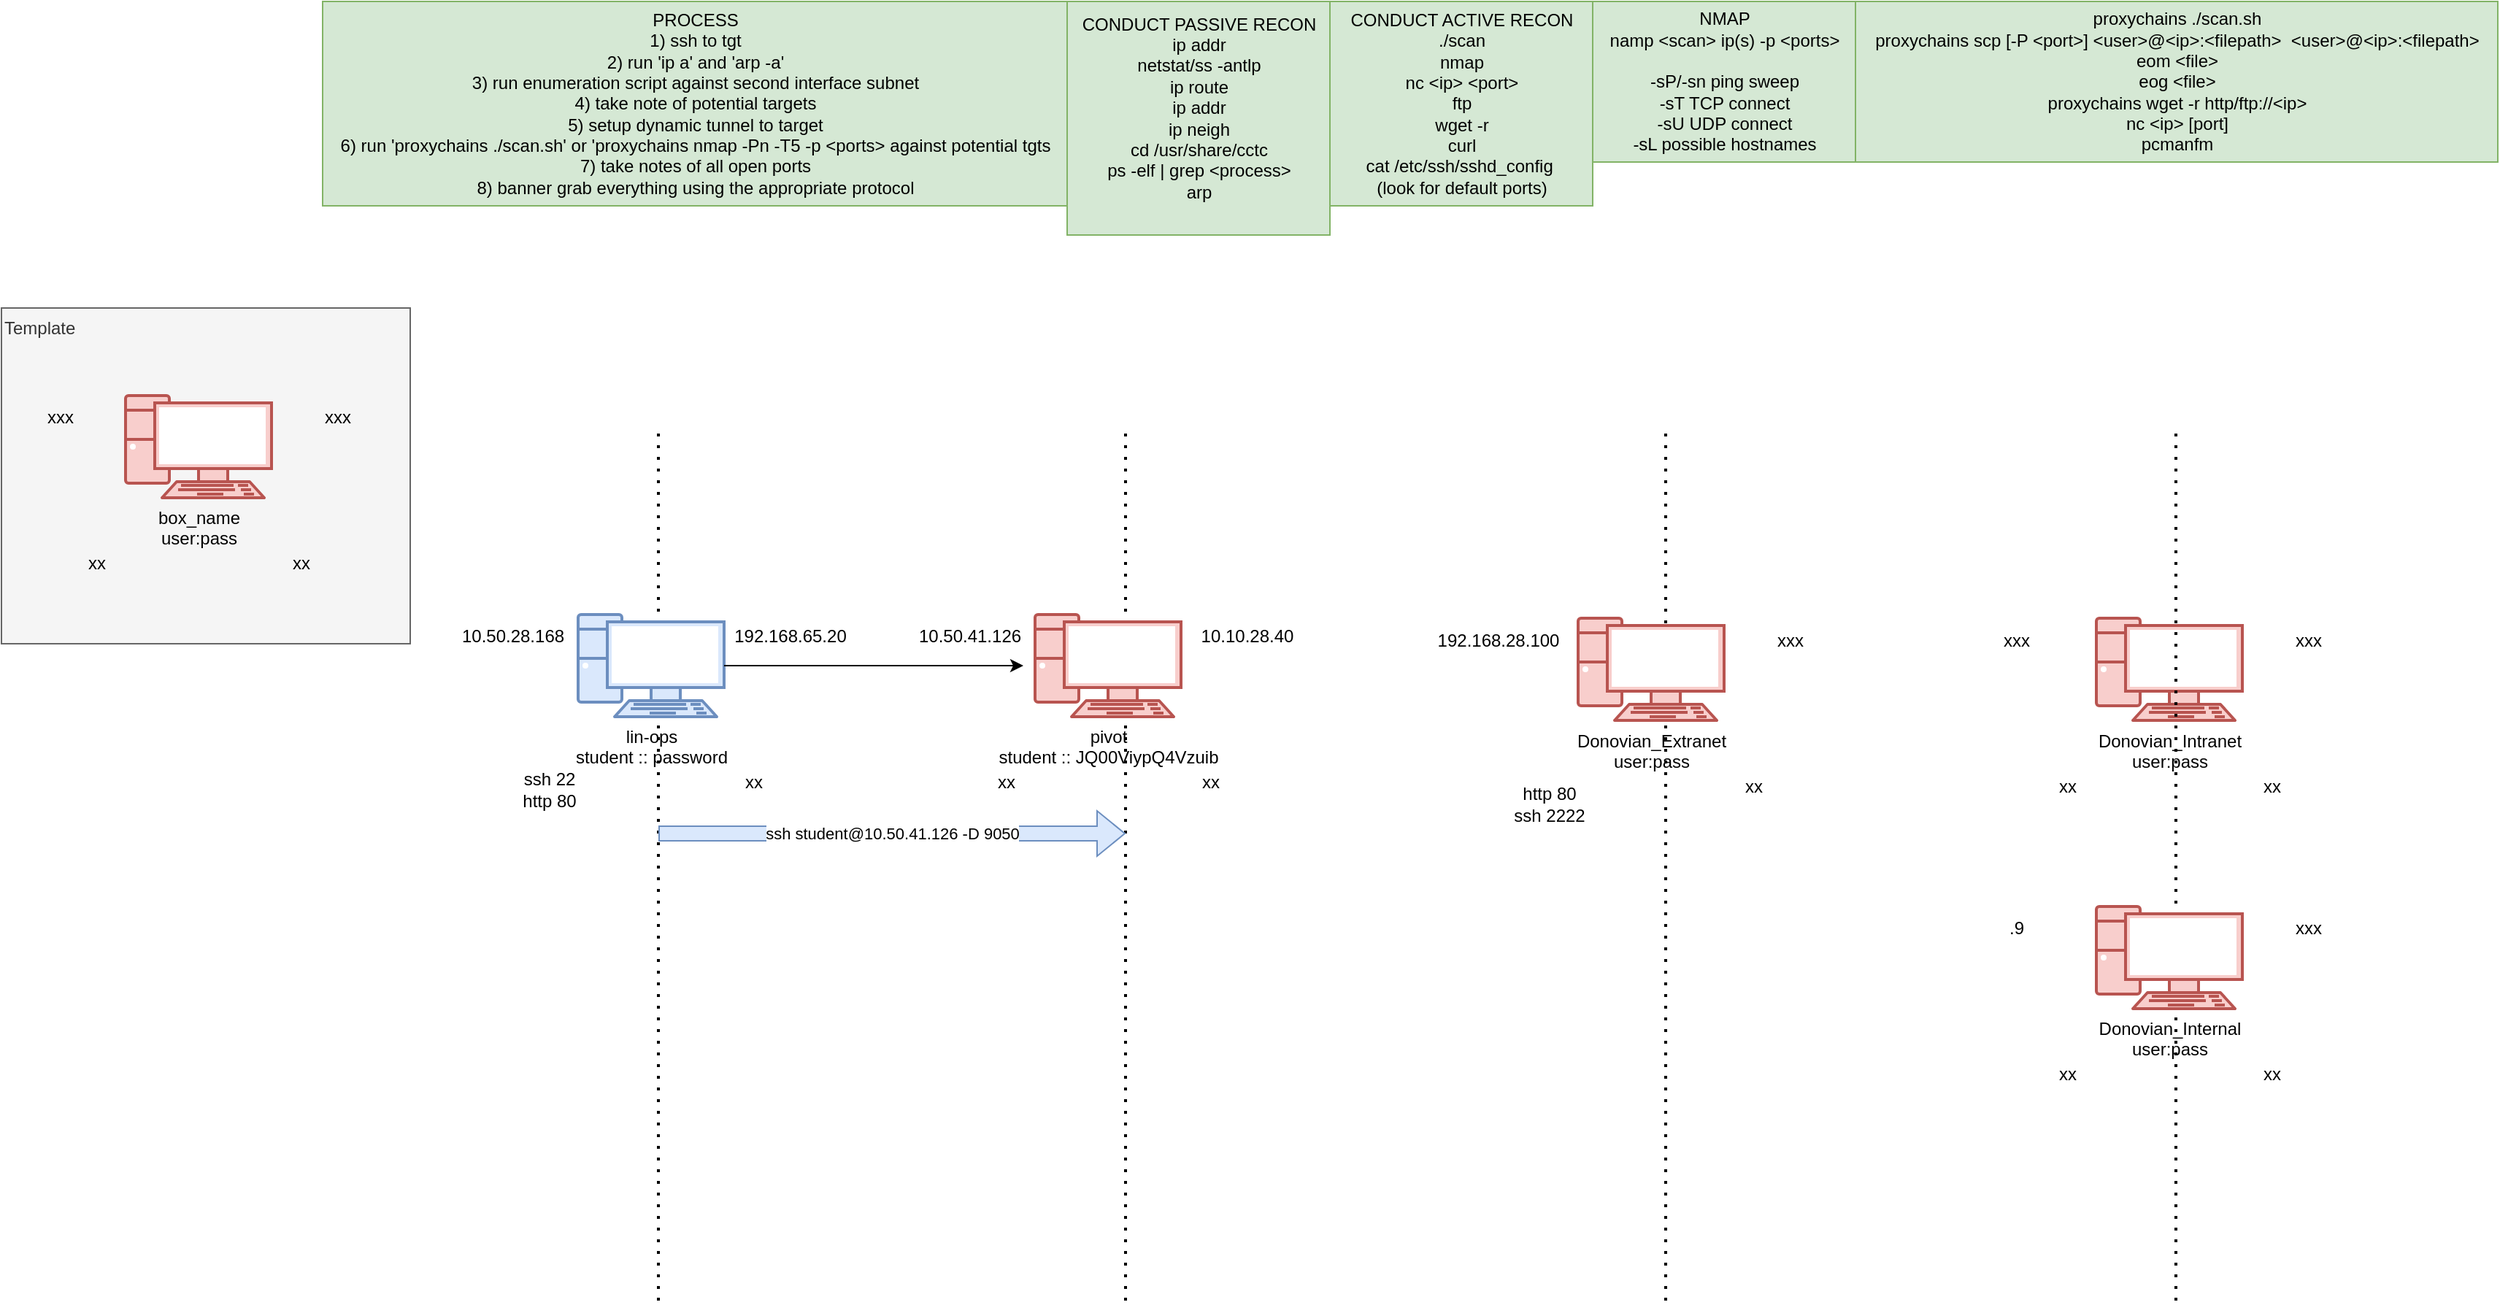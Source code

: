 <mxfile version="24.6.4" type="github">
  <diagram name="Page-1" id="VAzoH1neroOfFK-yLbb0">
    <mxGraphModel dx="2284" dy="1920" grid="1" gridSize="10" guides="1" tooltips="1" connect="1" arrows="1" fold="1" page="1" pageScale="1" pageWidth="850" pageHeight="1100" math="0" shadow="0">
      <root>
        <mxCell id="0" />
        <mxCell id="1" parent="0" />
        <mxCell id="GW55ITMYMbStDCQeQ5jU-26" value="" style="endArrow=none;dashed=1;html=1;dashPattern=1 3;strokeWidth=2;rounded=0;" edge="1" parent="1">
          <mxGeometry width="50" height="50" relative="1" as="geometry">
            <mxPoint x="780" y="680" as="sourcePoint" />
            <mxPoint x="780" y="80" as="targetPoint" />
          </mxGeometry>
        </mxCell>
        <mxCell id="GW55ITMYMbStDCQeQ5jU-25" value="" style="endArrow=none;dashed=1;html=1;dashPattern=1 3;strokeWidth=2;rounded=0;" edge="1" parent="1">
          <mxGeometry width="50" height="50" relative="1" as="geometry">
            <mxPoint x="410" y="680" as="sourcePoint" />
            <mxPoint x="410" y="80" as="targetPoint" />
          </mxGeometry>
        </mxCell>
        <mxCell id="GW55ITMYMbStDCQeQ5jU-24" value="" style="endArrow=none;dashed=1;html=1;dashPattern=1 3;strokeWidth=2;rounded=0;" edge="1" parent="1">
          <mxGeometry width="50" height="50" relative="1" as="geometry">
            <mxPoint x="90" y="680" as="sourcePoint" />
            <mxPoint x="90" y="80" as="targetPoint" />
          </mxGeometry>
        </mxCell>
        <mxCell id="xVPMfvStoHBgOn6tB0-w-1" value="Template" style="whiteSpace=wrap;html=1;verticalAlign=top;align=left;fillColor=#f5f5f5;fontColor=#333333;strokeColor=#666666;" parent="1" vertex="1">
          <mxGeometry x="-360" width="280" height="230" as="geometry" />
        </mxCell>
        <mxCell id="sldUWmz9j1VIk2YLgOAo-1" value="" style="group" parent="1" vertex="1" connectable="0">
          <mxGeometry x="-310" y="40" width="225" height="150" as="geometry" />
        </mxCell>
        <mxCell id="sldUWmz9j1VIk2YLgOAo-2" value="" style="group" parent="sldUWmz9j1VIk2YLgOAo-1" vertex="1" connectable="0">
          <mxGeometry y="20" width="225" height="130" as="geometry" />
        </mxCell>
        <mxCell id="sldUWmz9j1VIk2YLgOAo-3" value="box_name&lt;div&gt;user:pass&lt;/div&gt;" style="verticalAlign=top;verticalLabelPosition=bottom;labelPosition=center;align=center;html=1;outlineConnect=0;fillColor=#f8cecc;strokeColor=#b85450;gradientDirection=north;strokeWidth=2;shape=mxgraph.networks.pc;" parent="sldUWmz9j1VIk2YLgOAo-2" vertex="1">
          <mxGeometry x="35" width="100" height="70" as="geometry" />
        </mxCell>
        <mxCell id="sldUWmz9j1VIk2YLgOAo-4" value="xx" style="text;html=1;align=center;verticalAlign=middle;resizable=0;points=[];autosize=1;strokeColor=none;fillColor=none;" parent="sldUWmz9j1VIk2YLgOAo-2" vertex="1">
          <mxGeometry x="-5" y="100" width="40" height="30" as="geometry" />
        </mxCell>
        <mxCell id="sldUWmz9j1VIk2YLgOAo-5" value="xxx" style="text;html=1;align=center;verticalAlign=middle;resizable=0;points=[];autosize=1;strokeColor=none;fillColor=none;" parent="sldUWmz9j1VIk2YLgOAo-2" vertex="1">
          <mxGeometry x="160" width="40" height="30" as="geometry" />
        </mxCell>
        <mxCell id="sldUWmz9j1VIk2YLgOAo-6" value="xxx" style="text;html=1;align=center;verticalAlign=middle;resizable=0;points=[];autosize=1;strokeColor=none;fillColor=none;" parent="sldUWmz9j1VIk2YLgOAo-2" vertex="1">
          <mxGeometry x="-30" width="40" height="30" as="geometry" />
        </mxCell>
        <mxCell id="sldUWmz9j1VIk2YLgOAo-20" value="xx" style="text;html=1;align=center;verticalAlign=middle;resizable=0;points=[];autosize=1;strokeColor=none;fillColor=none;" parent="sldUWmz9j1VIk2YLgOAo-2" vertex="1">
          <mxGeometry x="135" y="100" width="40" height="30" as="geometry" />
        </mxCell>
        <mxCell id="sldUWmz9j1VIk2YLgOAo-21" value="" style="group" parent="1" vertex="1" connectable="0">
          <mxGeometry y="190" width="230" height="155" as="geometry" />
        </mxCell>
        <mxCell id="sldUWmz9j1VIk2YLgOAo-22" value="" style="group" parent="sldUWmz9j1VIk2YLgOAo-21" vertex="1" connectable="0">
          <mxGeometry y="20" width="230" height="135" as="geometry" />
        </mxCell>
        <mxCell id="sldUWmz9j1VIk2YLgOAo-23" value="lin-ops&lt;div&gt;student :: password&lt;/div&gt;" style="verticalAlign=top;verticalLabelPosition=bottom;labelPosition=center;align=center;html=1;outlineConnect=0;fillColor=#dae8fc;strokeColor=#6c8ebf;gradientDirection=north;strokeWidth=2;shape=mxgraph.networks.pc;" parent="sldUWmz9j1VIk2YLgOAo-22" vertex="1">
          <mxGeometry x="35" width="100" height="70" as="geometry" />
        </mxCell>
        <mxCell id="sldUWmz9j1VIk2YLgOAo-24" value="ssh 22&lt;div&gt;http 80&lt;/div&gt;" style="text;html=1;align=center;verticalAlign=middle;resizable=0;points=[];autosize=1;strokeColor=none;fillColor=none;" parent="sldUWmz9j1VIk2YLgOAo-22" vertex="1">
          <mxGeometry x="-15" y="100" width="60" height="40" as="geometry" />
        </mxCell>
        <mxCell id="sldUWmz9j1VIk2YLgOAo-25" value="192.168.65.20" style="text;html=1;align=center;verticalAlign=middle;resizable=0;points=[];autosize=1;strokeColor=none;fillColor=none;" parent="sldUWmz9j1VIk2YLgOAo-22" vertex="1">
          <mxGeometry x="130" width="100" height="30" as="geometry" />
        </mxCell>
        <mxCell id="sldUWmz9j1VIk2YLgOAo-26" value="10.50.28.168" style="text;html=1;align=center;verticalAlign=middle;resizable=0;points=[];autosize=1;strokeColor=none;fillColor=none;" parent="sldUWmz9j1VIk2YLgOAo-22" vertex="1">
          <mxGeometry x="-55" width="90" height="30" as="geometry" />
        </mxCell>
        <mxCell id="sldUWmz9j1VIk2YLgOAo-27" value="xx" style="text;html=1;align=center;verticalAlign=middle;resizable=0;points=[];autosize=1;strokeColor=none;fillColor=none;" parent="sldUWmz9j1VIk2YLgOAo-22" vertex="1">
          <mxGeometry x="135" y="100" width="40" height="30" as="geometry" />
        </mxCell>
        <mxCell id="sldUWmz9j1VIk2YLgOAo-28" value="" style="group" parent="1" vertex="1" connectable="0">
          <mxGeometry x="313" y="190" width="225" height="150" as="geometry" />
        </mxCell>
        <mxCell id="sldUWmz9j1VIk2YLgOAo-29" value="" style="group" parent="sldUWmz9j1VIk2YLgOAo-28" vertex="1" connectable="0">
          <mxGeometry y="20" width="225" height="130" as="geometry" />
        </mxCell>
        <mxCell id="sldUWmz9j1VIk2YLgOAo-30" value="&lt;div&gt;pivot&lt;/div&gt;&lt;div&gt;student :: JQ00ViypQ4Vzuib&lt;/div&gt;" style="verticalAlign=top;verticalLabelPosition=bottom;labelPosition=center;align=center;html=1;outlineConnect=0;fillColor=#f8cecc;strokeColor=#b85450;gradientDirection=north;strokeWidth=2;shape=mxgraph.networks.pc;" parent="sldUWmz9j1VIk2YLgOAo-29" vertex="1">
          <mxGeometry x="35" width="100" height="70" as="geometry" />
        </mxCell>
        <mxCell id="sldUWmz9j1VIk2YLgOAo-31" value="xx" style="text;html=1;align=center;verticalAlign=middle;resizable=0;points=[];autosize=1;strokeColor=none;fillColor=none;" parent="sldUWmz9j1VIk2YLgOAo-29" vertex="1">
          <mxGeometry x="-5" y="100" width="40" height="30" as="geometry" />
        </mxCell>
        <mxCell id="sldUWmz9j1VIk2YLgOAo-32" value="10.10.28.40" style="text;html=1;align=center;verticalAlign=middle;resizable=0;points=[];autosize=1;strokeColor=none;fillColor=none;" parent="sldUWmz9j1VIk2YLgOAo-29" vertex="1">
          <mxGeometry x="135" width="90" height="30" as="geometry" />
        </mxCell>
        <mxCell id="sldUWmz9j1VIk2YLgOAo-33" value="10.50.41.126" style="text;html=1;align=center;verticalAlign=middle;resizable=0;points=[];autosize=1;strokeColor=none;fillColor=none;" parent="sldUWmz9j1VIk2YLgOAo-29" vertex="1">
          <mxGeometry x="-55" width="90" height="30" as="geometry" />
        </mxCell>
        <mxCell id="sldUWmz9j1VIk2YLgOAo-34" value="xx" style="text;html=1;align=center;verticalAlign=middle;resizable=0;points=[];autosize=1;strokeColor=none;fillColor=none;" parent="sldUWmz9j1VIk2YLgOAo-29" vertex="1">
          <mxGeometry x="135" y="100" width="40" height="30" as="geometry" />
        </mxCell>
        <mxCell id="sldUWmz9j1VIk2YLgOAo-37" style="edgeStyle=orthogonalEdgeStyle;rounded=0;orthogonalLoop=1;jettySize=auto;html=1;exitX=1;exitY=0.5;exitDx=0;exitDy=0;exitPerimeter=0;" parent="1" source="sldUWmz9j1VIk2YLgOAo-23" edge="1">
          <mxGeometry relative="1" as="geometry">
            <mxPoint x="340" y="245" as="targetPoint" />
          </mxGeometry>
        </mxCell>
        <mxCell id="scS4vU-XQMT1hmCbZy8Z-1" value="CONDUCT PASSIVE RECON&lt;div&gt;ip addr&lt;/div&gt;&lt;div&gt;netstat/ss -antlp&lt;/div&gt;&lt;div&gt;ip route&lt;/div&gt;&lt;div&gt;ip addr&lt;/div&gt;&lt;div&gt;ip neigh&lt;/div&gt;&lt;div&gt;cd /usr/share/cctc&lt;/div&gt;&lt;div&gt;ps -elf | grep &amp;lt;process&amp;gt;&lt;/div&gt;&lt;div&gt;arp&lt;/div&gt;&lt;div&gt;&lt;br&gt;&lt;/div&gt;" style="text;html=1;align=center;verticalAlign=middle;resizable=0;points=[];autosize=1;strokeColor=#82b366;fillColor=#d5e8d4;" parent="1" vertex="1">
          <mxGeometry x="370" y="-210" width="180" height="160" as="geometry" />
        </mxCell>
        <mxCell id="scS4vU-XQMT1hmCbZy8Z-2" value="&lt;div&gt;CONDUCT ACTIVE RECON&lt;/div&gt;&lt;div&gt;./scan&lt;/div&gt;&lt;div&gt;nmap&lt;/div&gt;&lt;div&gt;nc &amp;lt;ip&amp;gt; &amp;lt;port&amp;gt;&lt;/div&gt;&lt;div&gt;ftp&lt;/div&gt;&lt;div&gt;wget -r&lt;/div&gt;&lt;div&gt;curl&lt;/div&gt;&lt;div&gt;cat /etc/ssh/sshd_config&amp;nbsp;&lt;/div&gt;&lt;div&gt;(look for default ports)&lt;/div&gt;" style="text;html=1;align=center;verticalAlign=middle;resizable=0;points=[];autosize=1;strokeColor=#82b366;fillColor=#d5e8d4;" parent="1" vertex="1">
          <mxGeometry x="550" y="-210" width="180" height="140" as="geometry" />
        </mxCell>
        <mxCell id="scS4vU-XQMT1hmCbZy8Z-3" value="proxychains ./scan.sh&lt;div&gt;proxychains scp [-P &amp;lt;port&amp;gt;] &amp;lt;user&amp;gt;@&amp;lt;ip&amp;gt;:&amp;lt;filepath&amp;gt;&amp;nbsp; &amp;lt;user&amp;gt;@&amp;lt;ip&amp;gt;:&amp;lt;filepath&amp;gt;&lt;/div&gt;&lt;div&gt;eom &amp;lt;file&amp;gt;&lt;/div&gt;&lt;div&gt;eog &amp;lt;file&amp;gt;&lt;/div&gt;&lt;div&gt;proxychains wget -r http/ftp://&amp;lt;ip&amp;gt;&lt;/div&gt;&lt;div&gt;nc &amp;lt;ip&amp;gt; [port]&lt;/div&gt;&lt;div&gt;pcmanfm&lt;/div&gt;" style="text;html=1;align=center;verticalAlign=middle;resizable=0;points=[];autosize=1;strokeColor=#82b366;fillColor=#d5e8d4;" parent="1" vertex="1">
          <mxGeometry x="910" y="-210" width="440" height="110" as="geometry" />
        </mxCell>
        <mxCell id="scS4vU-XQMT1hmCbZy8Z-4" value="&lt;div&gt;NMAP&lt;/div&gt;&lt;div&gt;namp &amp;lt;scan&amp;gt; ip(s) -p &amp;lt;ports&amp;gt;&lt;/div&gt;&lt;div&gt;&lt;br&gt;&lt;/div&gt;&lt;div&gt;&lt;span style=&quot;background-color: initial;&quot;&gt;-sP/-sn ping sweep&lt;/span&gt;&lt;br&gt;&lt;/div&gt;&lt;div&gt;-sT TCP connect&lt;/div&gt;&lt;div&gt;-sU UDP connect&lt;/div&gt;&lt;div&gt;-sL possible hostnames&lt;br&gt;&lt;/div&gt;" style="text;html=1;align=center;verticalAlign=middle;resizable=0;points=[];autosize=1;strokeColor=#82b366;fillColor=#d5e8d4;" parent="1" vertex="1">
          <mxGeometry x="730" y="-210" width="180" height="110" as="geometry" />
        </mxCell>
        <mxCell id="scS4vU-XQMT1hmCbZy8Z-5" value="&lt;div&gt;PROCESS&lt;/div&gt;&lt;div&gt;1) ssh to tgt&lt;/div&gt;&lt;div&gt;2) run &#39;ip a&#39; and &#39;arp -a&#39;&lt;/div&gt;&lt;div&gt;3) run enumeration script against second interface subnet&lt;/div&gt;&lt;div&gt;4) take note of potential targets&lt;/div&gt;&lt;div&gt;5) setup dynamic tunnel to target&lt;/div&gt;&lt;div&gt;6) run &#39;proxychains ./scan.sh&#39; or &#39;proxychains nmap -Pn -T5 -p &amp;lt;ports&amp;gt; against potential tgts&lt;/div&gt;&lt;div&gt;7) take notes of all open ports&lt;/div&gt;&lt;div&gt;8) banner grab everything using the appropriate protocol&lt;/div&gt;" style="text;html=1;align=center;verticalAlign=middle;resizable=0;points=[];autosize=1;strokeColor=#82b366;fillColor=#d5e8d4;" parent="1" vertex="1">
          <mxGeometry x="-140" y="-210" width="510" height="140" as="geometry" />
        </mxCell>
        <mxCell id="GW55ITMYMbStDCQeQ5jU-1" value="" style="group" vertex="1" connectable="0" parent="1">
          <mxGeometry x="685" y="192.5" width="225" height="155" as="geometry" />
        </mxCell>
        <mxCell id="GW55ITMYMbStDCQeQ5jU-2" value="" style="group" vertex="1" connectable="0" parent="GW55ITMYMbStDCQeQ5jU-1">
          <mxGeometry y="20" width="225" height="135" as="geometry" />
        </mxCell>
        <mxCell id="GW55ITMYMbStDCQeQ5jU-3" value="Donovian_Extranet&lt;div&gt;user:pass&lt;/div&gt;" style="verticalAlign=top;verticalLabelPosition=bottom;labelPosition=center;align=center;html=1;outlineConnect=0;fillColor=#f8cecc;strokeColor=#b85450;gradientDirection=north;strokeWidth=2;shape=mxgraph.networks.pc;" vertex="1" parent="GW55ITMYMbStDCQeQ5jU-2">
          <mxGeometry x="35" width="100" height="70" as="geometry" />
        </mxCell>
        <mxCell id="GW55ITMYMbStDCQeQ5jU-5" value="xxx" style="text;html=1;align=center;verticalAlign=middle;resizable=0;points=[];autosize=1;strokeColor=none;fillColor=none;" vertex="1" parent="GW55ITMYMbStDCQeQ5jU-2">
          <mxGeometry x="160" width="40" height="30" as="geometry" />
        </mxCell>
        <mxCell id="GW55ITMYMbStDCQeQ5jU-7" value="xx" style="text;html=1;align=center;verticalAlign=middle;resizable=0;points=[];autosize=1;strokeColor=none;fillColor=none;" vertex="1" parent="GW55ITMYMbStDCQeQ5jU-2">
          <mxGeometry x="135" y="100" width="40" height="30" as="geometry" />
        </mxCell>
        <mxCell id="GW55ITMYMbStDCQeQ5jU-8" value="" style="group" vertex="1" connectable="0" parent="1">
          <mxGeometry x="1040" y="192.5" width="225" height="150" as="geometry" />
        </mxCell>
        <mxCell id="GW55ITMYMbStDCQeQ5jU-9" value="" style="group" vertex="1" connectable="0" parent="GW55ITMYMbStDCQeQ5jU-8">
          <mxGeometry y="20" width="225" height="130" as="geometry" />
        </mxCell>
        <mxCell id="GW55ITMYMbStDCQeQ5jU-10" value="Donovian_Intranet&lt;div&gt;user:pass&lt;/div&gt;" style="verticalAlign=top;verticalLabelPosition=bottom;labelPosition=center;align=center;html=1;outlineConnect=0;fillColor=#f8cecc;strokeColor=#b85450;gradientDirection=north;strokeWidth=2;shape=mxgraph.networks.pc;" vertex="1" parent="GW55ITMYMbStDCQeQ5jU-9">
          <mxGeometry x="35" width="100" height="70" as="geometry" />
        </mxCell>
        <mxCell id="GW55ITMYMbStDCQeQ5jU-11" value="xx" style="text;html=1;align=center;verticalAlign=middle;resizable=0;points=[];autosize=1;strokeColor=none;fillColor=none;" vertex="1" parent="GW55ITMYMbStDCQeQ5jU-9">
          <mxGeometry x="-5" y="100" width="40" height="30" as="geometry" />
        </mxCell>
        <mxCell id="GW55ITMYMbStDCQeQ5jU-12" value="xxx" style="text;html=1;align=center;verticalAlign=middle;resizable=0;points=[];autosize=1;strokeColor=none;fillColor=none;" vertex="1" parent="GW55ITMYMbStDCQeQ5jU-9">
          <mxGeometry x="160" width="40" height="30" as="geometry" />
        </mxCell>
        <mxCell id="GW55ITMYMbStDCQeQ5jU-14" value="xx" style="text;html=1;align=center;verticalAlign=middle;resizable=0;points=[];autosize=1;strokeColor=none;fillColor=none;" vertex="1" parent="GW55ITMYMbStDCQeQ5jU-9">
          <mxGeometry x="135" y="100" width="40" height="30" as="geometry" />
        </mxCell>
        <mxCell id="GW55ITMYMbStDCQeQ5jU-6" value="192.168.28.100" style="text;html=1;align=center;verticalAlign=middle;resizable=0;points=[];autosize=1;strokeColor=none;fillColor=none;" vertex="1" parent="1">
          <mxGeometry x="610" y="212.5" width="110" height="30" as="geometry" />
        </mxCell>
        <mxCell id="GW55ITMYMbStDCQeQ5jU-13" value="xxx" style="text;html=1;align=center;verticalAlign=middle;resizable=0;points=[];autosize=1;strokeColor=none;fillColor=none;" vertex="1" parent="1">
          <mxGeometry x="1000" y="212.5" width="40" height="30" as="geometry" />
        </mxCell>
        <mxCell id="GW55ITMYMbStDCQeQ5jU-4" value="http 80&lt;div&gt;ssh 2222&lt;/div&gt;" style="text;html=1;align=center;verticalAlign=middle;resizable=0;points=[];autosize=1;strokeColor=none;fillColor=none;" vertex="1" parent="1">
          <mxGeometry x="665" y="320" width="70" height="40" as="geometry" />
        </mxCell>
        <mxCell id="GW55ITMYMbStDCQeQ5jU-28" value="ssh student@10.50.41.126 -D 9050" style="shape=flexArrow;endArrow=classic;html=1;rounded=0;fillColor=#dae8fc;strokeColor=#6c8ebf;" edge="1" parent="1">
          <mxGeometry width="50" height="50" relative="1" as="geometry">
            <mxPoint x="90" y="360" as="sourcePoint" />
            <mxPoint x="410" y="360" as="targetPoint" />
          </mxGeometry>
        </mxCell>
        <mxCell id="GW55ITMYMbStDCQeQ5jU-27" value="" style="endArrow=none;dashed=1;html=1;dashPattern=1 3;strokeWidth=2;rounded=0;" edge="1" parent="1">
          <mxGeometry width="50" height="50" relative="1" as="geometry">
            <mxPoint x="1129.5" y="680" as="sourcePoint" />
            <mxPoint x="1129.5" y="80" as="targetPoint" />
          </mxGeometry>
        </mxCell>
        <mxCell id="GW55ITMYMbStDCQeQ5jU-30" value="" style="group" vertex="1" connectable="0" parent="1">
          <mxGeometry x="1005" y="410" width="260" height="130" as="geometry" />
        </mxCell>
        <mxCell id="GW55ITMYMbStDCQeQ5jU-20" value=".9" style="text;html=1;align=center;verticalAlign=middle;resizable=0;points=[];autosize=1;strokeColor=none;fillColor=none;" vertex="1" parent="GW55ITMYMbStDCQeQ5jU-30">
          <mxGeometry width="30" height="30" as="geometry" />
        </mxCell>
        <mxCell id="GW55ITMYMbStDCQeQ5jU-16" value="" style="group" vertex="1" connectable="0" parent="GW55ITMYMbStDCQeQ5jU-30">
          <mxGeometry x="35" width="225" height="130" as="geometry" />
        </mxCell>
        <mxCell id="GW55ITMYMbStDCQeQ5jU-17" value="Donovian_Internal&lt;div&gt;user:pass&lt;/div&gt;" style="verticalAlign=top;verticalLabelPosition=bottom;labelPosition=center;align=center;html=1;outlineConnect=0;fillColor=#f8cecc;strokeColor=#b85450;gradientDirection=north;strokeWidth=2;shape=mxgraph.networks.pc;" vertex="1" parent="GW55ITMYMbStDCQeQ5jU-16">
          <mxGeometry x="35" width="100" height="70" as="geometry" />
        </mxCell>
        <mxCell id="GW55ITMYMbStDCQeQ5jU-18" value="xx" style="text;html=1;align=center;verticalAlign=middle;resizable=0;points=[];autosize=1;strokeColor=none;fillColor=none;" vertex="1" parent="GW55ITMYMbStDCQeQ5jU-16">
          <mxGeometry x="-5" y="100" width="40" height="30" as="geometry" />
        </mxCell>
        <mxCell id="GW55ITMYMbStDCQeQ5jU-19" value="xxx" style="text;html=1;align=center;verticalAlign=middle;resizable=0;points=[];autosize=1;strokeColor=none;fillColor=none;" vertex="1" parent="GW55ITMYMbStDCQeQ5jU-16">
          <mxGeometry x="160" width="40" height="30" as="geometry" />
        </mxCell>
        <mxCell id="GW55ITMYMbStDCQeQ5jU-21" value="xx" style="text;html=1;align=center;verticalAlign=middle;resizable=0;points=[];autosize=1;strokeColor=none;fillColor=none;" vertex="1" parent="GW55ITMYMbStDCQeQ5jU-16">
          <mxGeometry x="135" y="100" width="40" height="30" as="geometry" />
        </mxCell>
      </root>
    </mxGraphModel>
  </diagram>
</mxfile>
